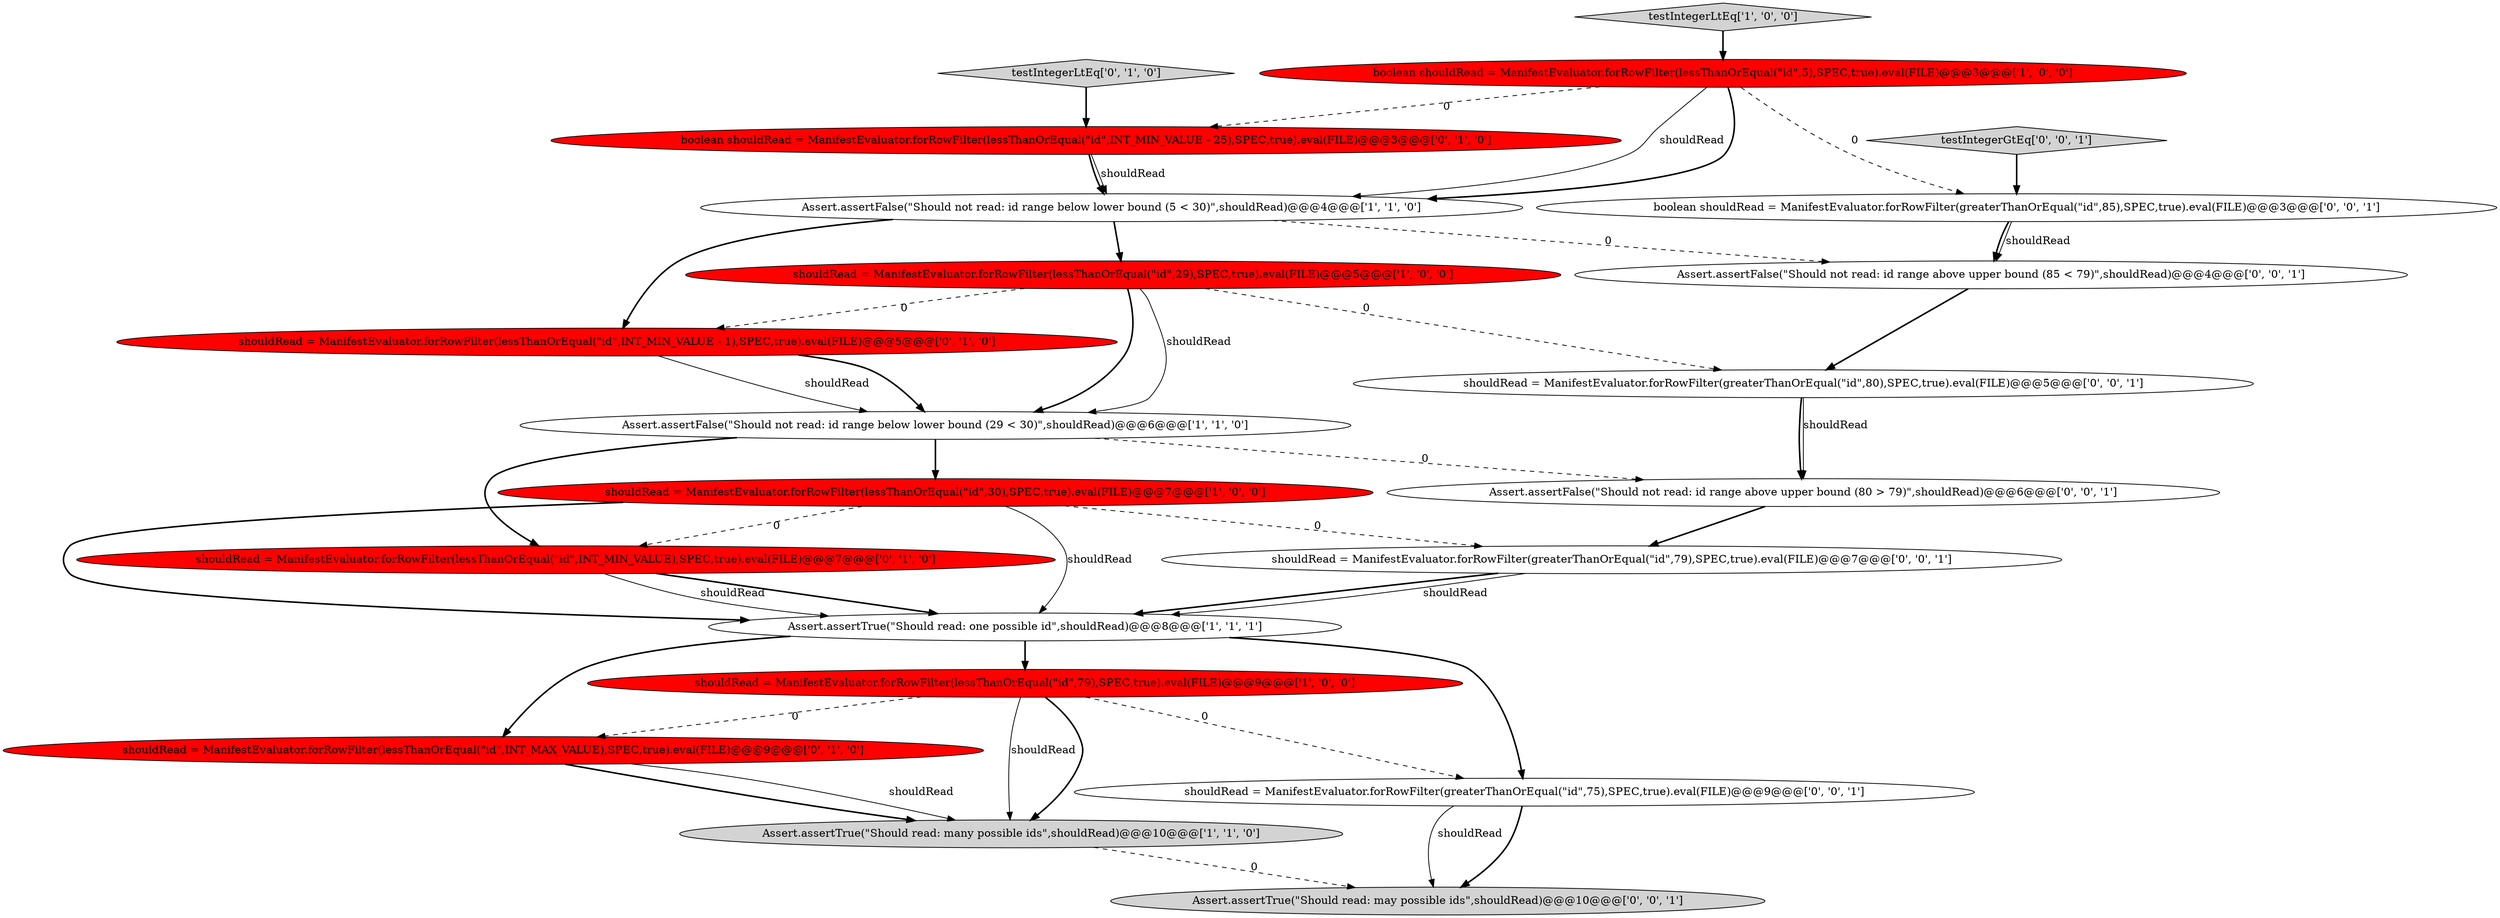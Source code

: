 digraph {
6 [style = filled, label = "Assert.assertFalse(\"Should not read: id range below lower bound (5 < 30)\",shouldRead)@@@4@@@['1', '1', '0']", fillcolor = white, shape = ellipse image = "AAA0AAABBB1BBB"];
16 [style = filled, label = "Assert.assertFalse(\"Should not read: id range above upper bound (85 < 79)\",shouldRead)@@@4@@@['0', '0', '1']", fillcolor = white, shape = ellipse image = "AAA0AAABBB3BBB"];
18 [style = filled, label = "shouldRead = ManifestEvaluator.forRowFilter(greaterThanOrEqual(\"id\",80),SPEC,true).eval(FILE)@@@5@@@['0', '0', '1']", fillcolor = white, shape = ellipse image = "AAA0AAABBB3BBB"];
12 [style = filled, label = "testIntegerLtEq['0', '1', '0']", fillcolor = lightgray, shape = diamond image = "AAA0AAABBB2BBB"];
0 [style = filled, label = "boolean shouldRead = ManifestEvaluator.forRowFilter(lessThanOrEqual(\"id\",5),SPEC,true).eval(FILE)@@@3@@@['1', '0', '0']", fillcolor = red, shape = ellipse image = "AAA1AAABBB1BBB"];
10 [style = filled, label = "shouldRead = ManifestEvaluator.forRowFilter(lessThanOrEqual(\"id\",INT_MIN_VALUE - 1),SPEC,true).eval(FILE)@@@5@@@['0', '1', '0']", fillcolor = red, shape = ellipse image = "AAA1AAABBB2BBB"];
8 [style = filled, label = "testIntegerLtEq['1', '0', '0']", fillcolor = lightgray, shape = diamond image = "AAA0AAABBB1BBB"];
1 [style = filled, label = "Assert.assertTrue(\"Should read: one possible id\",shouldRead)@@@8@@@['1', '1', '1']", fillcolor = white, shape = ellipse image = "AAA0AAABBB1BBB"];
5 [style = filled, label = "shouldRead = ManifestEvaluator.forRowFilter(lessThanOrEqual(\"id\",30),SPEC,true).eval(FILE)@@@7@@@['1', '0', '0']", fillcolor = red, shape = ellipse image = "AAA1AAABBB1BBB"];
14 [style = filled, label = "shouldRead = ManifestEvaluator.forRowFilter(greaterThanOrEqual(\"id\",79),SPEC,true).eval(FILE)@@@7@@@['0', '0', '1']", fillcolor = white, shape = ellipse image = "AAA0AAABBB3BBB"];
2 [style = filled, label = "Assert.assertFalse(\"Should not read: id range below lower bound (29 < 30)\",shouldRead)@@@6@@@['1', '1', '0']", fillcolor = white, shape = ellipse image = "AAA0AAABBB1BBB"];
4 [style = filled, label = "shouldRead = ManifestEvaluator.forRowFilter(lessThanOrEqual(\"id\",79),SPEC,true).eval(FILE)@@@9@@@['1', '0', '0']", fillcolor = red, shape = ellipse image = "AAA1AAABBB1BBB"];
7 [style = filled, label = "Assert.assertTrue(\"Should read: many possible ids\",shouldRead)@@@10@@@['1', '1', '0']", fillcolor = lightgray, shape = ellipse image = "AAA0AAABBB1BBB"];
19 [style = filled, label = "testIntegerGtEq['0', '0', '1']", fillcolor = lightgray, shape = diamond image = "AAA0AAABBB3BBB"];
13 [style = filled, label = "shouldRead = ManifestEvaluator.forRowFilter(lessThanOrEqual(\"id\",INT_MIN_VALUE),SPEC,true).eval(FILE)@@@7@@@['0', '1', '0']", fillcolor = red, shape = ellipse image = "AAA1AAABBB2BBB"];
9 [style = filled, label = "shouldRead = ManifestEvaluator.forRowFilter(lessThanOrEqual(\"id\",INT_MAX_VALUE),SPEC,true).eval(FILE)@@@9@@@['0', '1', '0']", fillcolor = red, shape = ellipse image = "AAA1AAABBB2BBB"];
20 [style = filled, label = "Assert.assertFalse(\"Should not read: id range above upper bound (80 > 79)\",shouldRead)@@@6@@@['0', '0', '1']", fillcolor = white, shape = ellipse image = "AAA0AAABBB3BBB"];
3 [style = filled, label = "shouldRead = ManifestEvaluator.forRowFilter(lessThanOrEqual(\"id\",29),SPEC,true).eval(FILE)@@@5@@@['1', '0', '0']", fillcolor = red, shape = ellipse image = "AAA1AAABBB1BBB"];
15 [style = filled, label = "Assert.assertTrue(\"Should read: may possible ids\",shouldRead)@@@10@@@['0', '0', '1']", fillcolor = lightgray, shape = ellipse image = "AAA0AAABBB3BBB"];
17 [style = filled, label = "shouldRead = ManifestEvaluator.forRowFilter(greaterThanOrEqual(\"id\",75),SPEC,true).eval(FILE)@@@9@@@['0', '0', '1']", fillcolor = white, shape = ellipse image = "AAA0AAABBB3BBB"];
21 [style = filled, label = "boolean shouldRead = ManifestEvaluator.forRowFilter(greaterThanOrEqual(\"id\",85),SPEC,true).eval(FILE)@@@3@@@['0', '0', '1']", fillcolor = white, shape = ellipse image = "AAA0AAABBB3BBB"];
11 [style = filled, label = "boolean shouldRead = ManifestEvaluator.forRowFilter(lessThanOrEqual(\"id\",INT_MIN_VALUE - 25),SPEC,true).eval(FILE)@@@3@@@['0', '1', '0']", fillcolor = red, shape = ellipse image = "AAA1AAABBB2BBB"];
5->13 [style = dashed, label="0"];
6->3 [style = bold, label=""];
1->4 [style = bold, label=""];
16->18 [style = bold, label=""];
5->14 [style = dashed, label="0"];
2->20 [style = dashed, label="0"];
18->20 [style = solid, label="shouldRead"];
4->17 [style = dashed, label="0"];
0->6 [style = solid, label="shouldRead"];
0->6 [style = bold, label=""];
3->18 [style = dashed, label="0"];
11->6 [style = bold, label=""];
12->11 [style = bold, label=""];
20->14 [style = bold, label=""];
0->11 [style = dashed, label="0"];
9->7 [style = bold, label=""];
3->2 [style = solid, label="shouldRead"];
4->7 [style = bold, label=""];
5->1 [style = solid, label="shouldRead"];
13->1 [style = bold, label=""];
1->9 [style = bold, label=""];
14->1 [style = bold, label=""];
2->13 [style = bold, label=""];
10->2 [style = solid, label="shouldRead"];
1->17 [style = bold, label=""];
8->0 [style = bold, label=""];
13->1 [style = solid, label="shouldRead"];
5->1 [style = bold, label=""];
18->20 [style = bold, label=""];
4->9 [style = dashed, label="0"];
6->16 [style = dashed, label="0"];
14->1 [style = solid, label="shouldRead"];
11->6 [style = solid, label="shouldRead"];
3->2 [style = bold, label=""];
0->21 [style = dashed, label="0"];
6->10 [style = bold, label=""];
9->7 [style = solid, label="shouldRead"];
17->15 [style = bold, label=""];
7->15 [style = dashed, label="0"];
21->16 [style = bold, label=""];
21->16 [style = solid, label="shouldRead"];
10->2 [style = bold, label=""];
3->10 [style = dashed, label="0"];
4->7 [style = solid, label="shouldRead"];
17->15 [style = solid, label="shouldRead"];
2->5 [style = bold, label=""];
19->21 [style = bold, label=""];
}
